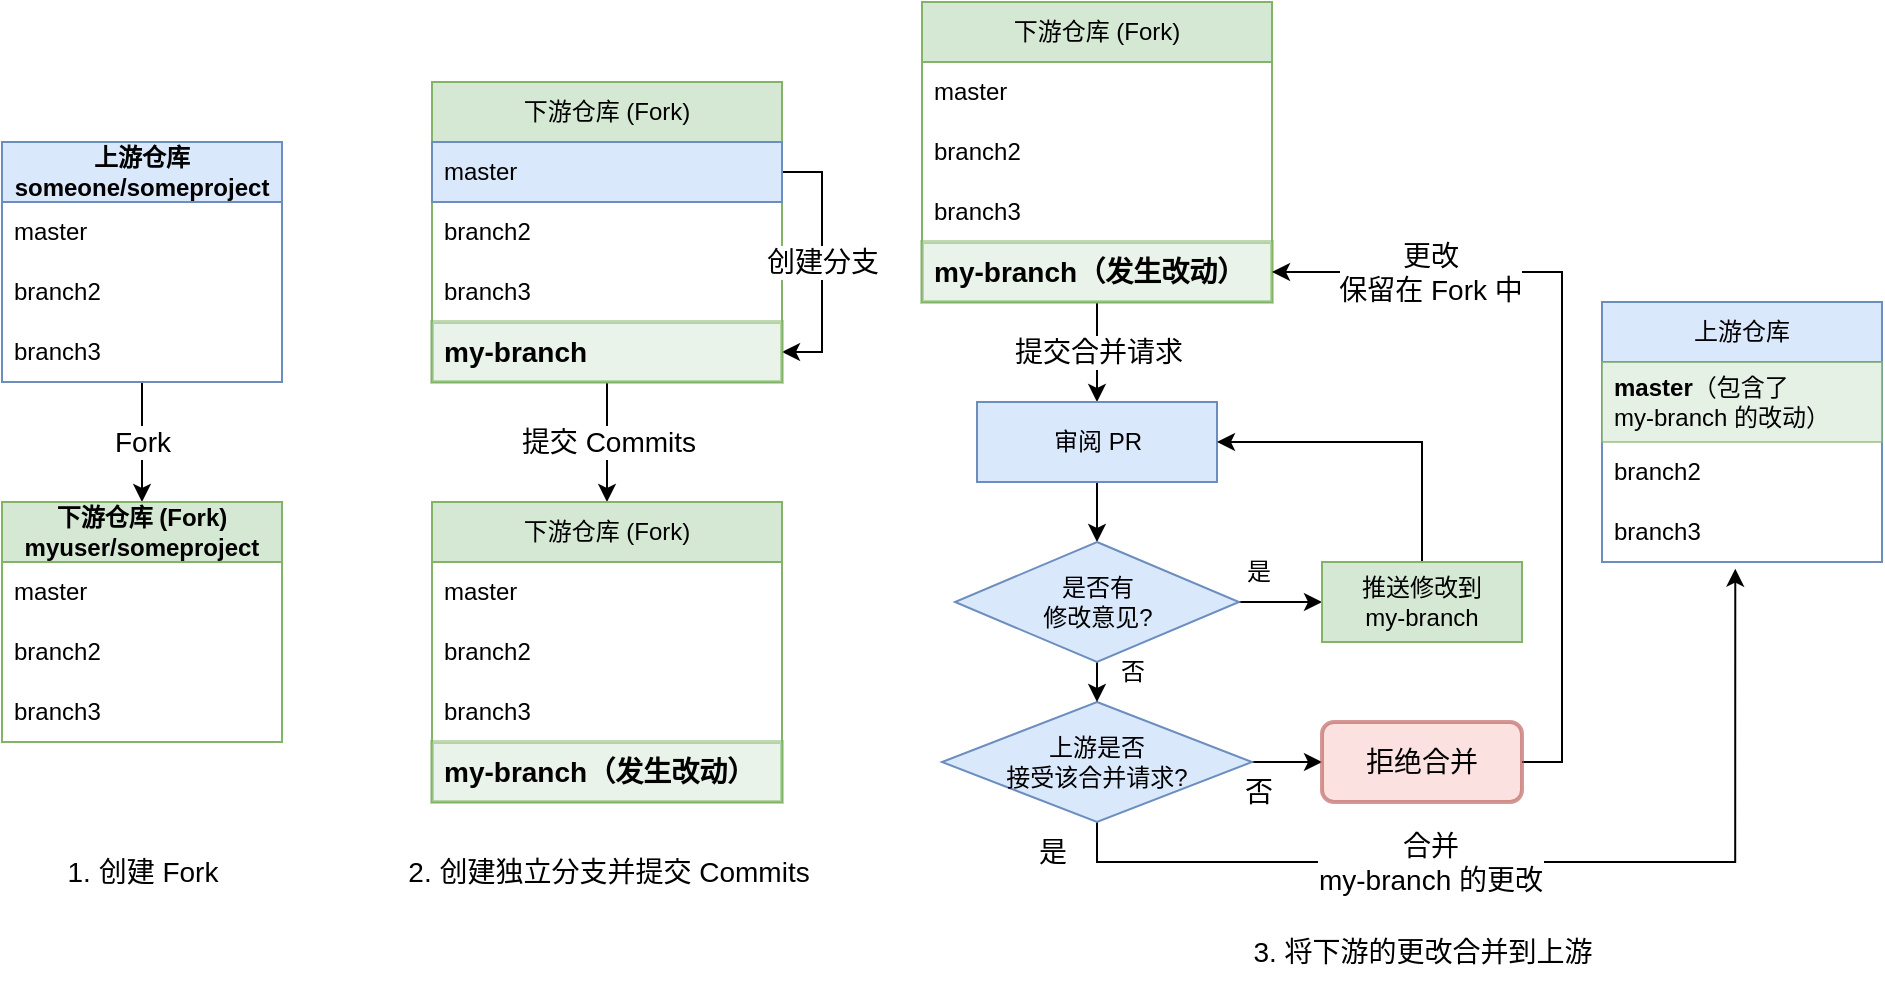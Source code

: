 <mxfile version="21.3.8" type="github">
  <diagram id="1guqVv_iPd39AEHyRnJ2" name="Page-1">
    <mxGraphModel dx="1003" dy="714" grid="1" gridSize="10" guides="1" tooltips="1" connect="1" arrows="1" fold="1" page="1" pageScale="1" pageWidth="1169" pageHeight="827" math="0" shadow="0">
      <root>
        <mxCell id="0" />
        <mxCell id="1" parent="0" />
        <mxCell id="3vVMbSCnS11a-lVRG27g-20" value="Fork" style="edgeStyle=orthogonalEdgeStyle;rounded=0;orthogonalLoop=1;jettySize=auto;html=1;entryX=0.5;entryY=0;entryDx=0;entryDy=0;fontSize=14;" parent="1" source="3vVMbSCnS11a-lVRG27g-4" target="3vVMbSCnS11a-lVRG27g-8" edge="1">
          <mxGeometry relative="1" as="geometry" />
        </mxCell>
        <mxCell id="3vVMbSCnS11a-lVRG27g-4" value="&lt;b&gt;上游仓库&lt;br&gt;someone/someproject&lt;/b&gt;" style="swimlane;fontStyle=0;childLayout=stackLayout;horizontal=1;startSize=30;horizontalStack=0;resizeParent=1;resizeParentMax=0;resizeLast=0;collapsible=1;marginBottom=0;whiteSpace=wrap;html=1;fillColor=#dae8fc;strokeColor=#6c8ebf;" parent="1" vertex="1">
          <mxGeometry x="140" y="150" width="140" height="120" as="geometry" />
        </mxCell>
        <mxCell id="3vVMbSCnS11a-lVRG27g-5" value="master" style="text;strokeColor=none;fillColor=none;align=left;verticalAlign=middle;spacingLeft=4;spacingRight=4;overflow=hidden;points=[[0,0.5],[1,0.5]];portConstraint=eastwest;rotatable=0;whiteSpace=wrap;html=1;" parent="3vVMbSCnS11a-lVRG27g-4" vertex="1">
          <mxGeometry y="30" width="140" height="30" as="geometry" />
        </mxCell>
        <mxCell id="3vVMbSCnS11a-lVRG27g-6" value="branch2" style="text;strokeColor=none;fillColor=none;align=left;verticalAlign=middle;spacingLeft=4;spacingRight=4;overflow=hidden;points=[[0,0.5],[1,0.5]];portConstraint=eastwest;rotatable=0;whiteSpace=wrap;html=1;" parent="3vVMbSCnS11a-lVRG27g-4" vertex="1">
          <mxGeometry y="60" width="140" height="30" as="geometry" />
        </mxCell>
        <mxCell id="3vVMbSCnS11a-lVRG27g-7" value="branch3" style="text;strokeColor=none;fillColor=none;align=left;verticalAlign=middle;spacingLeft=4;spacingRight=4;overflow=hidden;points=[[0,0.5],[1,0.5]];portConstraint=eastwest;rotatable=0;whiteSpace=wrap;html=1;" parent="3vVMbSCnS11a-lVRG27g-4" vertex="1">
          <mxGeometry y="90" width="140" height="30" as="geometry" />
        </mxCell>
        <mxCell id="3vVMbSCnS11a-lVRG27g-8" value="&lt;b&gt;下游仓库 (Fork)&lt;br&gt;myuser/someproject&lt;/b&gt;" style="swimlane;fontStyle=0;childLayout=stackLayout;horizontal=1;startSize=30;horizontalStack=0;resizeParent=1;resizeParentMax=0;resizeLast=0;collapsible=1;marginBottom=0;whiteSpace=wrap;html=1;fillColor=#d5e8d4;strokeColor=#82b366;" parent="1" vertex="1">
          <mxGeometry x="140" y="330" width="140" height="120" as="geometry">
            <mxRectangle x="330" y="90" width="120" height="30" as="alternateBounds" />
          </mxGeometry>
        </mxCell>
        <mxCell id="3vVMbSCnS11a-lVRG27g-9" value="master" style="text;strokeColor=none;fillColor=none;align=left;verticalAlign=middle;spacingLeft=4;spacingRight=4;overflow=hidden;points=[[0,0.5],[1,0.5]];portConstraint=eastwest;rotatable=0;whiteSpace=wrap;html=1;" parent="3vVMbSCnS11a-lVRG27g-8" vertex="1">
          <mxGeometry y="30" width="140" height="30" as="geometry" />
        </mxCell>
        <mxCell id="3vVMbSCnS11a-lVRG27g-10" value="branch2" style="text;strokeColor=none;fillColor=none;align=left;verticalAlign=middle;spacingLeft=4;spacingRight=4;overflow=hidden;points=[[0,0.5],[1,0.5]];portConstraint=eastwest;rotatable=0;whiteSpace=wrap;html=1;" parent="3vVMbSCnS11a-lVRG27g-8" vertex="1">
          <mxGeometry y="60" width="140" height="30" as="geometry" />
        </mxCell>
        <mxCell id="3vVMbSCnS11a-lVRG27g-11" value="branch3" style="text;strokeColor=none;fillColor=none;align=left;verticalAlign=middle;spacingLeft=4;spacingRight=4;overflow=hidden;points=[[0,0.5],[1,0.5]];portConstraint=eastwest;rotatable=0;whiteSpace=wrap;html=1;" parent="3vVMbSCnS11a-lVRG27g-8" vertex="1">
          <mxGeometry y="90" width="140" height="30" as="geometry" />
        </mxCell>
        <mxCell id="3vVMbSCnS11a-lVRG27g-21" value="1. 创建 Fork" style="text;html=1;align=center;verticalAlign=middle;resizable=0;points=[];autosize=1;strokeColor=none;fillColor=none;fontSize=14;" parent="1" vertex="1">
          <mxGeometry x="160" y="500" width="100" height="30" as="geometry" />
        </mxCell>
        <mxCell id="3vVMbSCnS11a-lVRG27g-36" value="提交 Commits" style="edgeStyle=orthogonalEdgeStyle;rounded=0;orthogonalLoop=1;jettySize=auto;html=1;entryX=0.5;entryY=0;entryDx=0;entryDy=0;fontSize=14;" parent="1" source="3vVMbSCnS11a-lVRG27g-22" target="3vVMbSCnS11a-lVRG27g-30" edge="1">
          <mxGeometry relative="1" as="geometry" />
        </mxCell>
        <mxCell id="3vVMbSCnS11a-lVRG27g-22" value="下游仓库 (Fork)" style="swimlane;fontStyle=0;childLayout=stackLayout;horizontal=1;startSize=30;horizontalStack=0;resizeParent=1;resizeParentMax=0;resizeLast=0;collapsible=1;marginBottom=0;whiteSpace=wrap;html=1;fillColor=#d5e8d4;strokeColor=#82b366;" parent="1" vertex="1">
          <mxGeometry x="355" y="120" width="175" height="150" as="geometry">
            <mxRectangle x="330" y="90" width="120" height="30" as="alternateBounds" />
          </mxGeometry>
        </mxCell>
        <mxCell id="3vVMbSCnS11a-lVRG27g-29" value="创建分支" style="edgeStyle=orthogonalEdgeStyle;rounded=0;orthogonalLoop=1;jettySize=auto;html=1;entryX=1;entryY=0.5;entryDx=0;entryDy=0;fontSize=14;exitX=1;exitY=0.5;exitDx=0;exitDy=0;" parent="3vVMbSCnS11a-lVRG27g-22" source="3vVMbSCnS11a-lVRG27g-23" target="3vVMbSCnS11a-lVRG27g-26" edge="1">
          <mxGeometry relative="1" as="geometry">
            <Array as="points">
              <mxPoint x="195" y="45" />
              <mxPoint x="195" y="135" />
            </Array>
          </mxGeometry>
        </mxCell>
        <mxCell id="3vVMbSCnS11a-lVRG27g-23" value="master" style="text;strokeColor=#6c8ebf;fillColor=#dae8fc;align=left;verticalAlign=middle;spacingLeft=4;spacingRight=4;overflow=hidden;points=[[0,0.5],[1,0.5]];portConstraint=eastwest;rotatable=0;whiteSpace=wrap;html=1;" parent="3vVMbSCnS11a-lVRG27g-22" vertex="1">
          <mxGeometry y="30" width="175" height="30" as="geometry" />
        </mxCell>
        <mxCell id="3vVMbSCnS11a-lVRG27g-24" value="branch2" style="text;strokeColor=none;fillColor=none;align=left;verticalAlign=middle;spacingLeft=4;spacingRight=4;overflow=hidden;points=[[0,0.5],[1,0.5]];portConstraint=eastwest;rotatable=0;whiteSpace=wrap;html=1;" parent="3vVMbSCnS11a-lVRG27g-22" vertex="1">
          <mxGeometry y="60" width="175" height="30" as="geometry" />
        </mxCell>
        <mxCell id="3vVMbSCnS11a-lVRG27g-25" value="branch3" style="text;strokeColor=none;fillColor=none;align=left;verticalAlign=middle;spacingLeft=4;spacingRight=4;overflow=hidden;points=[[0,0.5],[1,0.5]];portConstraint=eastwest;rotatable=0;whiteSpace=wrap;html=1;" parent="3vVMbSCnS11a-lVRG27g-22" vertex="1">
          <mxGeometry y="90" width="175" height="30" as="geometry" />
        </mxCell>
        <mxCell id="3vVMbSCnS11a-lVRG27g-26" value="&lt;b&gt;my-branch&lt;/b&gt;" style="text;strokeColor=#82b366;fillColor=#d5e8d4;align=left;verticalAlign=middle;spacingLeft=4;spacingRight=4;overflow=hidden;points=[[0,0.5],[1,0.5]];portConstraint=eastwest;rotatable=0;whiteSpace=wrap;html=1;strokeWidth=2;fontSize=14;opacity=50;" parent="3vVMbSCnS11a-lVRG27g-22" vertex="1">
          <mxGeometry y="120" width="175" height="30" as="geometry" />
        </mxCell>
        <mxCell id="3vVMbSCnS11a-lVRG27g-30" value="下游仓库 (Fork)" style="swimlane;fontStyle=0;childLayout=stackLayout;horizontal=1;startSize=30;horizontalStack=0;resizeParent=1;resizeParentMax=0;resizeLast=0;collapsible=1;marginBottom=0;whiteSpace=wrap;html=1;fillColor=#d5e8d4;strokeColor=#82b366;" parent="1" vertex="1">
          <mxGeometry x="355" y="330" width="175" height="150" as="geometry">
            <mxRectangle x="330" y="90" width="120" height="30" as="alternateBounds" />
          </mxGeometry>
        </mxCell>
        <mxCell id="3vVMbSCnS11a-lVRG27g-32" value="master" style="text;strokeColor=none;fillColor=none;align=left;verticalAlign=middle;spacingLeft=4;spacingRight=4;overflow=hidden;points=[[0,0.5],[1,0.5]];portConstraint=eastwest;rotatable=0;whiteSpace=wrap;html=1;" parent="3vVMbSCnS11a-lVRG27g-30" vertex="1">
          <mxGeometry y="30" width="175" height="30" as="geometry" />
        </mxCell>
        <mxCell id="3vVMbSCnS11a-lVRG27g-33" value="branch2" style="text;strokeColor=none;fillColor=none;align=left;verticalAlign=middle;spacingLeft=4;spacingRight=4;overflow=hidden;points=[[0,0.5],[1,0.5]];portConstraint=eastwest;rotatable=0;whiteSpace=wrap;html=1;" parent="3vVMbSCnS11a-lVRG27g-30" vertex="1">
          <mxGeometry y="60" width="175" height="30" as="geometry" />
        </mxCell>
        <mxCell id="3vVMbSCnS11a-lVRG27g-34" value="branch3" style="text;strokeColor=none;fillColor=none;align=left;verticalAlign=middle;spacingLeft=4;spacingRight=4;overflow=hidden;points=[[0,0.5],[1,0.5]];portConstraint=eastwest;rotatable=0;whiteSpace=wrap;html=1;" parent="3vVMbSCnS11a-lVRG27g-30" vertex="1">
          <mxGeometry y="90" width="175" height="30" as="geometry" />
        </mxCell>
        <mxCell id="3vVMbSCnS11a-lVRG27g-35" value="&lt;b&gt;my-branch（发生改动）&lt;/b&gt;" style="text;strokeColor=#82b366;fillColor=#d5e8d4;align=left;verticalAlign=middle;spacingLeft=4;spacingRight=4;overflow=hidden;points=[[0,0.5],[1,0.5]];portConstraint=eastwest;rotatable=0;whiteSpace=wrap;html=1;strokeWidth=2;fontSize=14;opacity=50;" parent="3vVMbSCnS11a-lVRG27g-30" vertex="1">
          <mxGeometry y="120" width="175" height="30" as="geometry" />
        </mxCell>
        <mxCell id="3vVMbSCnS11a-lVRG27g-37" value="2. 创建独立分支并提交 Commits" style="text;html=1;align=center;verticalAlign=middle;resizable=0;points=[];autosize=1;strokeColor=none;fillColor=none;fontSize=14;" parent="1" vertex="1">
          <mxGeometry x="327.5" y="500" width="230" height="30" as="geometry" />
        </mxCell>
        <mxCell id="3vVMbSCnS11a-lVRG27g-47" value="提交合并请求" style="edgeStyle=orthogonalEdgeStyle;rounded=0;orthogonalLoop=1;jettySize=auto;html=1;exitX=0.5;exitY=1;exitDx=0;exitDy=0;fontSize=14;entryX=0.5;entryY=0;entryDx=0;entryDy=0;" parent="1" source="3vVMbSCnS11a-lVRG27g-38" target="SuPHsCyRzFUluhuoWeei-1" edge="1">
          <mxGeometry relative="1" as="geometry">
            <mxPoint x="688" y="280" as="targetPoint" />
          </mxGeometry>
        </mxCell>
        <mxCell id="3vVMbSCnS11a-lVRG27g-38" value="下游仓库 (Fork)" style="swimlane;fontStyle=0;childLayout=stackLayout;horizontal=1;startSize=30;horizontalStack=0;resizeParent=1;resizeParentMax=0;resizeLast=0;collapsible=1;marginBottom=0;whiteSpace=wrap;html=1;fillColor=#d5e8d4;strokeColor=#82b366;" parent="1" vertex="1">
          <mxGeometry x="600" y="80" width="175" height="150" as="geometry">
            <mxRectangle x="330" y="90" width="120" height="30" as="alternateBounds" />
          </mxGeometry>
        </mxCell>
        <mxCell id="3vVMbSCnS11a-lVRG27g-39" value="master" style="text;strokeColor=none;fillColor=none;align=left;verticalAlign=middle;spacingLeft=4;spacingRight=4;overflow=hidden;points=[[0,0.5],[1,0.5]];portConstraint=eastwest;rotatable=0;whiteSpace=wrap;html=1;" parent="3vVMbSCnS11a-lVRG27g-38" vertex="1">
          <mxGeometry y="30" width="175" height="30" as="geometry" />
        </mxCell>
        <mxCell id="3vVMbSCnS11a-lVRG27g-40" value="branch2" style="text;strokeColor=none;fillColor=none;align=left;verticalAlign=middle;spacingLeft=4;spacingRight=4;overflow=hidden;points=[[0,0.5],[1,0.5]];portConstraint=eastwest;rotatable=0;whiteSpace=wrap;html=1;" parent="3vVMbSCnS11a-lVRG27g-38" vertex="1">
          <mxGeometry y="60" width="175" height="30" as="geometry" />
        </mxCell>
        <mxCell id="3vVMbSCnS11a-lVRG27g-41" value="branch3" style="text;strokeColor=none;fillColor=none;align=left;verticalAlign=middle;spacingLeft=4;spacingRight=4;overflow=hidden;points=[[0,0.5],[1,0.5]];portConstraint=eastwest;rotatable=0;whiteSpace=wrap;html=1;" parent="3vVMbSCnS11a-lVRG27g-38" vertex="1">
          <mxGeometry y="90" width="175" height="30" as="geometry" />
        </mxCell>
        <mxCell id="3vVMbSCnS11a-lVRG27g-42" value="&lt;b&gt;my-branch（发生改动）&lt;/b&gt;" style="text;strokeColor=#82b366;fillColor=#d5e8d4;align=left;verticalAlign=middle;spacingLeft=4;spacingRight=4;overflow=hidden;points=[[0,0.5],[1,0.5]];portConstraint=eastwest;rotatable=0;whiteSpace=wrap;html=1;strokeWidth=2;fontSize=14;opacity=50;" parent="3vVMbSCnS11a-lVRG27g-38" vertex="1">
          <mxGeometry y="120" width="175" height="30" as="geometry" />
        </mxCell>
        <mxCell id="3vVMbSCnS11a-lVRG27g-43" value="上游仓库" style="swimlane;fontStyle=0;childLayout=stackLayout;horizontal=1;startSize=30;horizontalStack=0;resizeParent=1;resizeParentMax=0;resizeLast=0;collapsible=1;marginBottom=0;whiteSpace=wrap;html=1;fillColor=#dae8fc;strokeColor=#6c8ebf;" parent="1" vertex="1">
          <mxGeometry x="940" y="230" width="140" height="130" as="geometry" />
        </mxCell>
        <mxCell id="3vVMbSCnS11a-lVRG27g-44" value="&lt;b&gt;master&lt;/b&gt;（包含了&lt;br&gt;my-branch 的改动）" style="text;strokeColor=#82b366;fillColor=#d5e8d4;align=left;verticalAlign=middle;spacingLeft=4;spacingRight=4;overflow=hidden;points=[[0,0.5],[1,0.5]];portConstraint=eastwest;rotatable=0;whiteSpace=wrap;html=1;opacity=60;" parent="3vVMbSCnS11a-lVRG27g-43" vertex="1">
          <mxGeometry y="30" width="140" height="40" as="geometry" />
        </mxCell>
        <mxCell id="3vVMbSCnS11a-lVRG27g-45" value="branch2" style="text;strokeColor=none;fillColor=none;align=left;verticalAlign=middle;spacingLeft=4;spacingRight=4;overflow=hidden;points=[[0,0.5],[1,0.5]];portConstraint=eastwest;rotatable=0;whiteSpace=wrap;html=1;" parent="3vVMbSCnS11a-lVRG27g-43" vertex="1">
          <mxGeometry y="70" width="140" height="30" as="geometry" />
        </mxCell>
        <mxCell id="3vVMbSCnS11a-lVRG27g-46" value="branch3" style="text;strokeColor=none;fillColor=none;align=left;verticalAlign=middle;spacingLeft=4;spacingRight=4;overflow=hidden;points=[[0,0.5],[1,0.5]];portConstraint=eastwest;rotatable=0;whiteSpace=wrap;html=1;" parent="3vVMbSCnS11a-lVRG27g-43" vertex="1">
          <mxGeometry y="100" width="140" height="30" as="geometry" />
        </mxCell>
        <mxCell id="3vVMbSCnS11a-lVRG27g-48" value="3. 将下游的更改合并到上游" style="text;html=1;align=center;verticalAlign=middle;resizable=0;points=[];autosize=1;strokeColor=none;fillColor=none;fontSize=14;" parent="1" vertex="1">
          <mxGeometry x="755" y="540" width="190" height="30" as="geometry" />
        </mxCell>
        <mxCell id="3vVMbSCnS11a-lVRG27g-50" style="edgeStyle=orthogonalEdgeStyle;rounded=0;orthogonalLoop=1;jettySize=auto;html=1;exitX=0.5;exitY=1;exitDx=0;exitDy=0;fontSize=14;entryX=0.476;entryY=1.111;entryDx=0;entryDy=0;entryPerimeter=0;" parent="1" source="3vVMbSCnS11a-lVRG27g-49" target="3vVMbSCnS11a-lVRG27g-46" edge="1">
          <mxGeometry relative="1" as="geometry">
            <mxPoint x="1006" y="420" as="targetPoint" />
            <Array as="points">
              <mxPoint x="687" y="510" />
              <mxPoint x="1007" y="510" />
            </Array>
          </mxGeometry>
        </mxCell>
        <mxCell id="3vVMbSCnS11a-lVRG27g-51" value="合并&lt;br&gt;my-branch 的更改" style="edgeLabel;html=1;align=center;verticalAlign=middle;resizable=0;points=[];fontSize=14;" parent="3vVMbSCnS11a-lVRG27g-50" vertex="1" connectable="0">
          <mxGeometry x="-0.175" y="3" relative="1" as="geometry">
            <mxPoint x="-14" y="3" as="offset" />
          </mxGeometry>
        </mxCell>
        <mxCell id="3vVMbSCnS11a-lVRG27g-57" style="edgeStyle=orthogonalEdgeStyle;rounded=0;orthogonalLoop=1;jettySize=auto;html=1;entryX=0;entryY=0.5;entryDx=0;entryDy=0;fontSize=14;" parent="1" source="3vVMbSCnS11a-lVRG27g-49" target="3vVMbSCnS11a-lVRG27g-55" edge="1">
          <mxGeometry relative="1" as="geometry" />
        </mxCell>
        <mxCell id="3vVMbSCnS11a-lVRG27g-49" value="上游是否&lt;br style=&quot;font-size: 12px;&quot;&gt;接受该合并请求?" style="rhombus;whiteSpace=wrap;html=1;strokeWidth=1;fontSize=12;fillColor=#dae8fc;strokeColor=#6c8ebf;" parent="1" vertex="1">
          <mxGeometry x="610" y="430" width="155" height="60" as="geometry" />
        </mxCell>
        <mxCell id="3vVMbSCnS11a-lVRG27g-52" value="是" style="text;html=1;align=center;verticalAlign=middle;resizable=0;points=[];autosize=1;strokeColor=none;fillColor=none;fontSize=14;strokeWidth=2;opacity=60;" parent="1" vertex="1">
          <mxGeometry x="645" y="490" width="40" height="30" as="geometry" />
        </mxCell>
        <mxCell id="3vVMbSCnS11a-lVRG27g-59" value="更改&lt;br&gt;保留在 Fork 中" style="edgeStyle=orthogonalEdgeStyle;rounded=0;orthogonalLoop=1;jettySize=auto;html=1;entryX=1;entryY=0.5;entryDx=0;entryDy=0;fontSize=14;" parent="1" source="3vVMbSCnS11a-lVRG27g-55" target="3vVMbSCnS11a-lVRG27g-42" edge="1">
          <mxGeometry x="0.614" relative="1" as="geometry">
            <Array as="points">
              <mxPoint x="920" y="460" />
              <mxPoint x="920" y="215" />
            </Array>
            <mxPoint as="offset" />
          </mxGeometry>
        </mxCell>
        <mxCell id="3vVMbSCnS11a-lVRG27g-55" value="拒绝合并" style="rounded=1;whiteSpace=wrap;html=1;strokeWidth=2;fontSize=14;opacity=60;fillColor=#f8cecc;strokeColor=#b85450;" parent="1" vertex="1">
          <mxGeometry x="800" y="440" width="100" height="40" as="geometry" />
        </mxCell>
        <mxCell id="3vVMbSCnS11a-lVRG27g-56" style="edgeStyle=orthogonalEdgeStyle;rounded=0;orthogonalLoop=1;jettySize=auto;html=1;exitX=0.5;exitY=1;exitDx=0;exitDy=0;fontSize=14;" parent="1" source="3vVMbSCnS11a-lVRG27g-55" target="3vVMbSCnS11a-lVRG27g-55" edge="1">
          <mxGeometry relative="1" as="geometry" />
        </mxCell>
        <mxCell id="3vVMbSCnS11a-lVRG27g-58" value="否" style="text;html=1;align=center;verticalAlign=middle;resizable=0;points=[];autosize=1;strokeColor=none;fillColor=none;fontSize=14;" parent="1" vertex="1">
          <mxGeometry x="747.5" y="460" width="40" height="30" as="geometry" />
        </mxCell>
        <mxCell id="SuPHsCyRzFUluhuoWeei-8" style="edgeStyle=orthogonalEdgeStyle;rounded=0;orthogonalLoop=1;jettySize=auto;html=1;exitX=0.5;exitY=1;exitDx=0;exitDy=0;entryX=0.5;entryY=0;entryDx=0;entryDy=0;" edge="1" parent="1" source="SuPHsCyRzFUluhuoWeei-1" target="SuPHsCyRzFUluhuoWeei-3">
          <mxGeometry relative="1" as="geometry" />
        </mxCell>
        <mxCell id="SuPHsCyRzFUluhuoWeei-1" value="审阅 PR" style="rounded=0;whiteSpace=wrap;html=1;fillColor=#dae8fc;strokeColor=#6c8ebf;" vertex="1" parent="1">
          <mxGeometry x="627.5" y="280" width="120" height="40" as="geometry" />
        </mxCell>
        <mxCell id="SuPHsCyRzFUluhuoWeei-11" style="edgeStyle=orthogonalEdgeStyle;rounded=0;orthogonalLoop=1;jettySize=auto;html=1;exitX=1;exitY=0.5;exitDx=0;exitDy=0;entryX=0;entryY=0.5;entryDx=0;entryDy=0;" edge="1" parent="1" source="SuPHsCyRzFUluhuoWeei-3" target="SuPHsCyRzFUluhuoWeei-7">
          <mxGeometry relative="1" as="geometry" />
        </mxCell>
        <mxCell id="SuPHsCyRzFUluhuoWeei-17" style="edgeStyle=orthogonalEdgeStyle;rounded=0;orthogonalLoop=1;jettySize=auto;html=1;exitX=0.5;exitY=1;exitDx=0;exitDy=0;entryX=0.5;entryY=0;entryDx=0;entryDy=0;" edge="1" parent="1" source="SuPHsCyRzFUluhuoWeei-3" target="3vVMbSCnS11a-lVRG27g-49">
          <mxGeometry relative="1" as="geometry" />
        </mxCell>
        <mxCell id="SuPHsCyRzFUluhuoWeei-3" value="是否有&lt;br&gt;修改意见?" style="rhombus;whiteSpace=wrap;html=1;fillColor=#dae8fc;strokeColor=#6c8ebf;" vertex="1" parent="1">
          <mxGeometry x="616.5" y="350" width="142" height="60" as="geometry" />
        </mxCell>
        <mxCell id="SuPHsCyRzFUluhuoWeei-10" style="edgeStyle=orthogonalEdgeStyle;rounded=0;orthogonalLoop=1;jettySize=auto;html=1;exitX=0.5;exitY=0;exitDx=0;exitDy=0;entryX=1;entryY=0.5;entryDx=0;entryDy=0;" edge="1" parent="1" source="SuPHsCyRzFUluhuoWeei-7" target="SuPHsCyRzFUluhuoWeei-1">
          <mxGeometry relative="1" as="geometry" />
        </mxCell>
        <mxCell id="SuPHsCyRzFUluhuoWeei-7" value="推送修改到&lt;br&gt;my-branch" style="rounded=0;whiteSpace=wrap;html=1;fillColor=#d5e8d4;strokeColor=#82b366;" vertex="1" parent="1">
          <mxGeometry x="800" y="360" width="100" height="40" as="geometry" />
        </mxCell>
        <mxCell id="SuPHsCyRzFUluhuoWeei-12" value="是" style="text;html=1;align=center;verticalAlign=middle;resizable=0;points=[];autosize=1;strokeColor=none;fillColor=none;" vertex="1" parent="1">
          <mxGeometry x="747.5" y="350" width="40" height="30" as="geometry" />
        </mxCell>
        <mxCell id="SuPHsCyRzFUluhuoWeei-13" value="否" style="text;html=1;align=center;verticalAlign=middle;resizable=0;points=[];autosize=1;strokeColor=none;fillColor=none;" vertex="1" parent="1">
          <mxGeometry x="685" y="400" width="40" height="30" as="geometry" />
        </mxCell>
      </root>
    </mxGraphModel>
  </diagram>
</mxfile>
